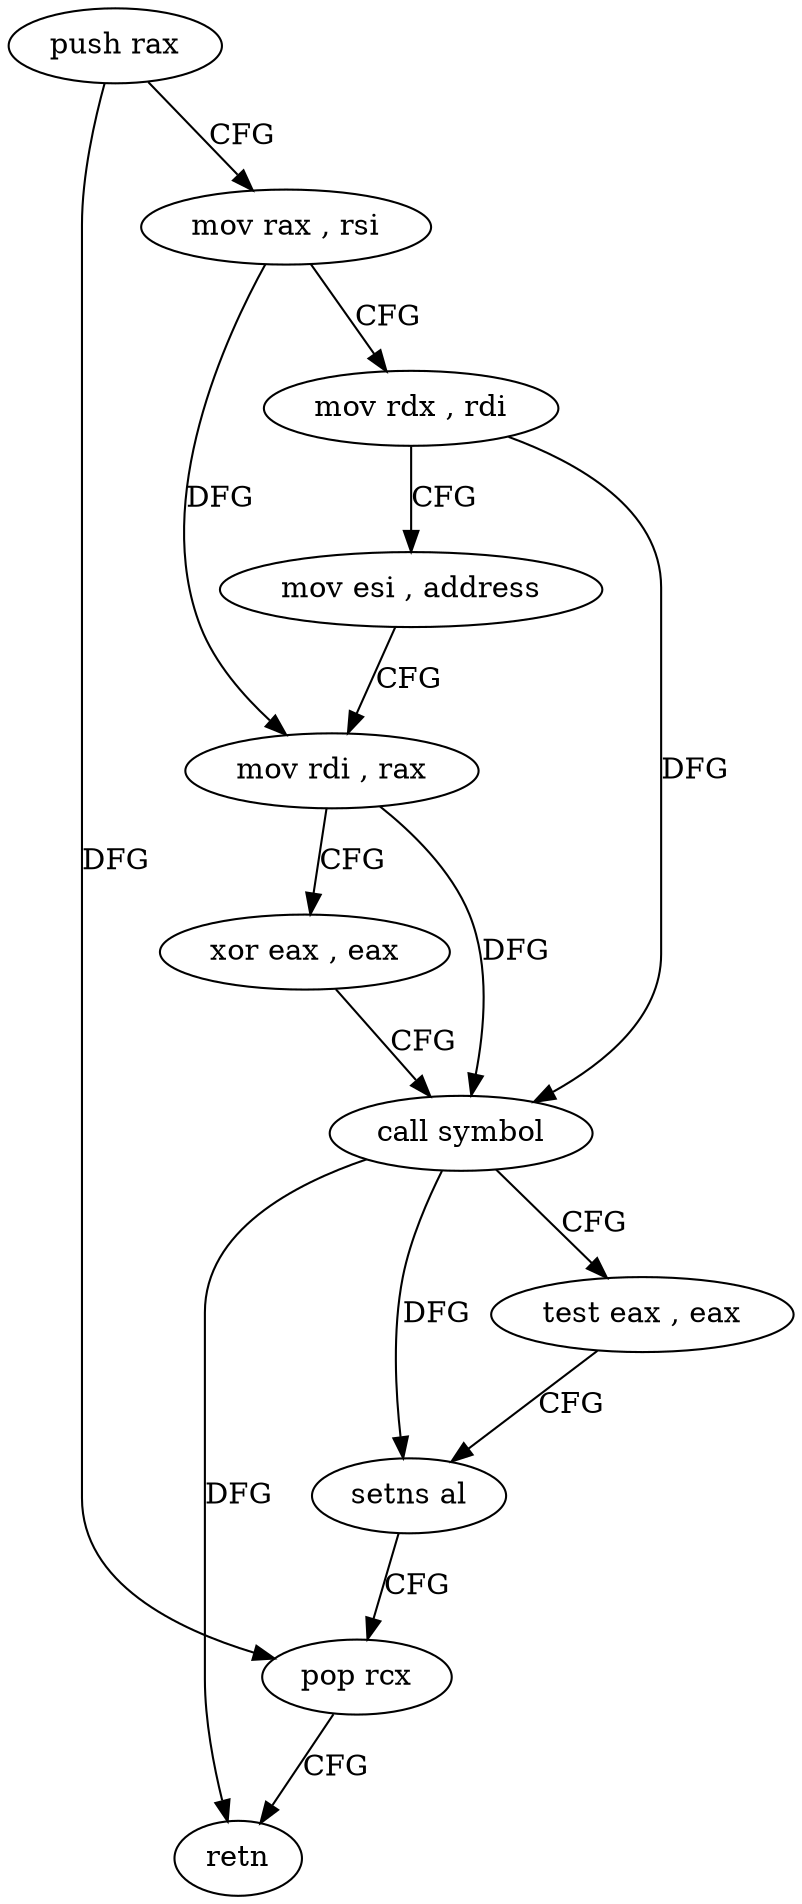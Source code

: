 digraph "func" {
"4257616" [label = "push rax" ]
"4257617" [label = "mov rax , rsi" ]
"4257620" [label = "mov rdx , rdi" ]
"4257623" [label = "mov esi , address" ]
"4257628" [label = "mov rdi , rax" ]
"4257631" [label = "xor eax , eax" ]
"4257633" [label = "call symbol" ]
"4257638" [label = "test eax , eax" ]
"4257640" [label = "setns al" ]
"4257643" [label = "pop rcx" ]
"4257644" [label = "retn" ]
"4257616" -> "4257617" [ label = "CFG" ]
"4257616" -> "4257643" [ label = "DFG" ]
"4257617" -> "4257620" [ label = "CFG" ]
"4257617" -> "4257628" [ label = "DFG" ]
"4257620" -> "4257623" [ label = "CFG" ]
"4257620" -> "4257633" [ label = "DFG" ]
"4257623" -> "4257628" [ label = "CFG" ]
"4257628" -> "4257631" [ label = "CFG" ]
"4257628" -> "4257633" [ label = "DFG" ]
"4257631" -> "4257633" [ label = "CFG" ]
"4257633" -> "4257638" [ label = "CFG" ]
"4257633" -> "4257640" [ label = "DFG" ]
"4257633" -> "4257644" [ label = "DFG" ]
"4257638" -> "4257640" [ label = "CFG" ]
"4257640" -> "4257643" [ label = "CFG" ]
"4257643" -> "4257644" [ label = "CFG" ]
}

